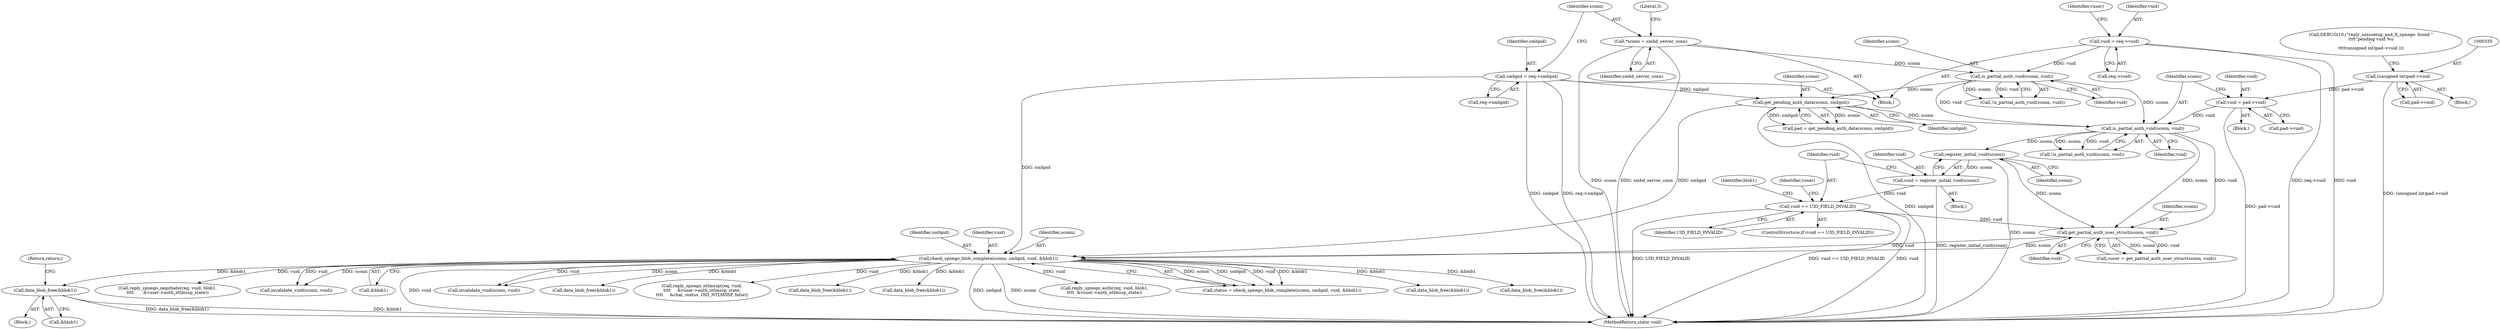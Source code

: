 digraph "0_samba_9280051bfba337458722fb157f3082f93cbd9f2b@API" {
"1000426" [label="(Call,data_blob_free(&blob1))"];
"1000380" [label="(Call,check_spnego_blob_complete(sconn, smbpid, vuid, &blob1))"];
"1000369" [label="(Call,get_partial_auth_user_struct(sconn, vuid))"];
"1000352" [label="(Call,register_initial_vuid(sconn))"];
"1000346" [label="(Call,is_partial_auth_vuid(sconn, vuid))"];
"1000317" [label="(Call,is_partial_auth_vuid(sconn, vuid))"];
"1000161" [label="(Call,*sconn = smbd_server_conn)"];
"1000141" [label="(Call,vuid = req->vuid)"];
"1000324" [label="(Call,get_pending_auth_data(sconn, smbpid))"];
"1000155" [label="(Call,smbpid = req->smbpid)"];
"1000339" [label="(Call,vuid = pad->vuid)"];
"1000334" [label="(Call,(unsigned int)pad->vuid)"];
"1000355" [label="(Call,vuid == UID_FIELD_INVALID)"];
"1000350" [label="(Call,vuid = register_initial_vuid(sconn))"];
"1000361" [label="(Identifier,blob1)"];
"1000143" [label="(Call,req->vuid)"];
"1000400" [label="(Call,data_blob_free(&blob1))"];
"1000161" [label="(Call,*sconn = smbd_server_conn)"];
"1000330" [label="(Call,DEBUG(10,(\"reply_sesssetup_and_X_spnego: found \"\n\t\t\t\t\"pending vuid %u\n\",\n\t\t\t\t(unsigned int)pad->vuid )))"];
"1000532" [label="(MethodReturn,static void)"];
"1000336" [label="(Call,pad->vuid)"];
"1000440" [label="(Call,reply_spnego_auth(req, vuid, blob1,\n\t\t\t\t  &vuser->auth_ntlmssp_state))"];
"1000378" [label="(Call,status = check_spnego_blob_complete(sconn, smbpid, vuid, &blob1))"];
"1000156" [label="(Identifier,smbpid)"];
"1000348" [label="(Identifier,vuid)"];
"1000329" [label="(Block,)"];
"1000141" [label="(Call,vuid = req->vuid)"];
"1000324" [label="(Call,get_pending_auth_data(sconn, smbpid))"];
"1000367" [label="(Call,vuser = get_partial_auth_user_struct(sconn, vuid))"];
"1000525" [label="(Call,data_blob_free(&blob1))"];
"1000368" [label="(Identifier,vuser)"];
"1000383" [label="(Identifier,vuid)"];
"1000155" [label="(Call,smbpid = req->smbpid)"];
"1000380" [label="(Call,check_spnego_blob_complete(sconn, smbpid, vuid, &blob1))"];
"1000381" [label="(Identifier,sconn)"];
"1000354" [label="(ControlStructure,if (vuid == UID_FIELD_INVALID))"];
"1000429" [label="(Return,return;)"];
"1000503" [label="(Call,data_blob_free(&blob1))"];
"1000142" [label="(Identifier,vuid)"];
"1000357" [label="(Identifier,UID_FIELD_INVALID)"];
"1000162" [label="(Identifier,sconn)"];
"1000417" [label="(Block,)"];
"1000418" [label="(Call,reply_spnego_negotiate(req, vuid, blob1,\n\t\t\t\t       &vuser->auth_ntlmssp_state))"];
"1000369" [label="(Call,get_partial_auth_user_struct(sconn, vuid))"];
"1000157" [label="(Call,req->smbpid)"];
"1000397" [label="(Call,invalidate_vuid(sconn, vuid))"];
"1000341" [label="(Call,pad->vuid)"];
"1000345" [label="(Call,!is_partial_auth_vuid(sconn, vuid))"];
"1000117" [label="(Block,)"];
"1000318" [label="(Identifier,sconn)"];
"1000370" [label="(Identifier,sconn)"];
"1000382" [label="(Identifier,smbpid)"];
"1000384" [label="(Call,&blob1)"];
"1000351" [label="(Identifier,vuid)"];
"1000356" [label="(Identifier,vuid)"];
"1000332" [label="(Block,)"];
"1000352" [label="(Call,register_initial_vuid(sconn))"];
"1000326" [label="(Identifier,smbpid)"];
"1000483" [label="(Call,invalidate_vuid(sconn, vuid))"];
"1000371" [label="(Identifier,vuid)"];
"1000346" [label="(Call,is_partial_auth_vuid(sconn, vuid))"];
"1000319" [label="(Identifier,vuid)"];
"1000148" [label="(Identifier,vuser)"];
"1000349" [label="(Block,)"];
"1000163" [label="(Identifier,smbd_server_conn)"];
"1000350" [label="(Call,vuid = register_initial_vuid(sconn))"];
"1000340" [label="(Identifier,vuid)"];
"1000325" [label="(Identifier,sconn)"];
"1000317" [label="(Call,is_partial_auth_vuid(sconn, vuid))"];
"1000448" [label="(Call,data_blob_free(&blob1))"];
"1000355" [label="(Call,vuid == UID_FIELD_INVALID)"];
"1000334" [label="(Call,(unsigned int)pad->vuid)"];
"1000426" [label="(Call,data_blob_free(&blob1))"];
"1000427" [label="(Call,&blob1)"];
"1000506" [label="(Call,reply_spnego_ntlmssp(req, vuid,\n\t\t\t\t     &vuser->auth_ntlmssp_state,\n\t\t\t\t     &chal, status, OID_NTLMSSP, false))"];
"1000486" [label="(Call,data_blob_free(&blob1))"];
"1000353" [label="(Identifier,sconn)"];
"1000316" [label="(Call,!is_partial_auth_vuid(sconn, vuid))"];
"1000322" [label="(Call,pad = get_pending_auth_data(sconn, smbpid))"];
"1000339" [label="(Call,vuid = pad->vuid)"];
"1000165" [label="(Literal,3)"];
"1000347" [label="(Identifier,sconn)"];
"1000426" -> "1000417"  [label="AST: "];
"1000426" -> "1000427"  [label="CFG: "];
"1000427" -> "1000426"  [label="AST: "];
"1000429" -> "1000426"  [label="CFG: "];
"1000426" -> "1000532"  [label="DDG: &blob1"];
"1000426" -> "1000532"  [label="DDG: data_blob_free(&blob1)"];
"1000380" -> "1000426"  [label="DDG: &blob1"];
"1000380" -> "1000378"  [label="AST: "];
"1000380" -> "1000384"  [label="CFG: "];
"1000381" -> "1000380"  [label="AST: "];
"1000382" -> "1000380"  [label="AST: "];
"1000383" -> "1000380"  [label="AST: "];
"1000384" -> "1000380"  [label="AST: "];
"1000378" -> "1000380"  [label="CFG: "];
"1000380" -> "1000532"  [label="DDG: vuid"];
"1000380" -> "1000532"  [label="DDG: smbpid"];
"1000380" -> "1000532"  [label="DDG: sconn"];
"1000380" -> "1000378"  [label="DDG: sconn"];
"1000380" -> "1000378"  [label="DDG: smbpid"];
"1000380" -> "1000378"  [label="DDG: vuid"];
"1000380" -> "1000378"  [label="DDG: &blob1"];
"1000369" -> "1000380"  [label="DDG: sconn"];
"1000369" -> "1000380"  [label="DDG: vuid"];
"1000324" -> "1000380"  [label="DDG: smbpid"];
"1000155" -> "1000380"  [label="DDG: smbpid"];
"1000380" -> "1000397"  [label="DDG: sconn"];
"1000380" -> "1000397"  [label="DDG: vuid"];
"1000380" -> "1000400"  [label="DDG: &blob1"];
"1000380" -> "1000418"  [label="DDG: vuid"];
"1000380" -> "1000440"  [label="DDG: vuid"];
"1000380" -> "1000448"  [label="DDG: &blob1"];
"1000380" -> "1000483"  [label="DDG: sconn"];
"1000380" -> "1000483"  [label="DDG: vuid"];
"1000380" -> "1000486"  [label="DDG: &blob1"];
"1000380" -> "1000503"  [label="DDG: &blob1"];
"1000380" -> "1000506"  [label="DDG: vuid"];
"1000380" -> "1000525"  [label="DDG: &blob1"];
"1000369" -> "1000367"  [label="AST: "];
"1000369" -> "1000371"  [label="CFG: "];
"1000370" -> "1000369"  [label="AST: "];
"1000371" -> "1000369"  [label="AST: "];
"1000367" -> "1000369"  [label="CFG: "];
"1000369" -> "1000367"  [label="DDG: sconn"];
"1000369" -> "1000367"  [label="DDG: vuid"];
"1000352" -> "1000369"  [label="DDG: sconn"];
"1000346" -> "1000369"  [label="DDG: sconn"];
"1000346" -> "1000369"  [label="DDG: vuid"];
"1000355" -> "1000369"  [label="DDG: vuid"];
"1000352" -> "1000350"  [label="AST: "];
"1000352" -> "1000353"  [label="CFG: "];
"1000353" -> "1000352"  [label="AST: "];
"1000350" -> "1000352"  [label="CFG: "];
"1000352" -> "1000532"  [label="DDG: sconn"];
"1000352" -> "1000350"  [label="DDG: sconn"];
"1000346" -> "1000352"  [label="DDG: sconn"];
"1000346" -> "1000345"  [label="AST: "];
"1000346" -> "1000348"  [label="CFG: "];
"1000347" -> "1000346"  [label="AST: "];
"1000348" -> "1000346"  [label="AST: "];
"1000345" -> "1000346"  [label="CFG: "];
"1000346" -> "1000345"  [label="DDG: sconn"];
"1000346" -> "1000345"  [label="DDG: vuid"];
"1000317" -> "1000346"  [label="DDG: sconn"];
"1000317" -> "1000346"  [label="DDG: vuid"];
"1000324" -> "1000346"  [label="DDG: sconn"];
"1000339" -> "1000346"  [label="DDG: vuid"];
"1000317" -> "1000316"  [label="AST: "];
"1000317" -> "1000319"  [label="CFG: "];
"1000318" -> "1000317"  [label="AST: "];
"1000319" -> "1000317"  [label="AST: "];
"1000316" -> "1000317"  [label="CFG: "];
"1000317" -> "1000316"  [label="DDG: sconn"];
"1000317" -> "1000316"  [label="DDG: vuid"];
"1000161" -> "1000317"  [label="DDG: sconn"];
"1000141" -> "1000317"  [label="DDG: vuid"];
"1000317" -> "1000324"  [label="DDG: sconn"];
"1000161" -> "1000117"  [label="AST: "];
"1000161" -> "1000163"  [label="CFG: "];
"1000162" -> "1000161"  [label="AST: "];
"1000163" -> "1000161"  [label="AST: "];
"1000165" -> "1000161"  [label="CFG: "];
"1000161" -> "1000532"  [label="DDG: smbd_server_conn"];
"1000161" -> "1000532"  [label="DDG: sconn"];
"1000141" -> "1000117"  [label="AST: "];
"1000141" -> "1000143"  [label="CFG: "];
"1000142" -> "1000141"  [label="AST: "];
"1000143" -> "1000141"  [label="AST: "];
"1000148" -> "1000141"  [label="CFG: "];
"1000141" -> "1000532"  [label="DDG: vuid"];
"1000141" -> "1000532"  [label="DDG: req->vuid"];
"1000324" -> "1000322"  [label="AST: "];
"1000324" -> "1000326"  [label="CFG: "];
"1000325" -> "1000324"  [label="AST: "];
"1000326" -> "1000324"  [label="AST: "];
"1000322" -> "1000324"  [label="CFG: "];
"1000324" -> "1000532"  [label="DDG: smbpid"];
"1000324" -> "1000322"  [label="DDG: sconn"];
"1000324" -> "1000322"  [label="DDG: smbpid"];
"1000155" -> "1000324"  [label="DDG: smbpid"];
"1000155" -> "1000117"  [label="AST: "];
"1000155" -> "1000157"  [label="CFG: "];
"1000156" -> "1000155"  [label="AST: "];
"1000157" -> "1000155"  [label="AST: "];
"1000162" -> "1000155"  [label="CFG: "];
"1000155" -> "1000532"  [label="DDG: req->smbpid"];
"1000155" -> "1000532"  [label="DDG: smbpid"];
"1000339" -> "1000329"  [label="AST: "];
"1000339" -> "1000341"  [label="CFG: "];
"1000340" -> "1000339"  [label="AST: "];
"1000341" -> "1000339"  [label="AST: "];
"1000347" -> "1000339"  [label="CFG: "];
"1000339" -> "1000532"  [label="DDG: pad->vuid"];
"1000334" -> "1000339"  [label="DDG: pad->vuid"];
"1000334" -> "1000332"  [label="AST: "];
"1000334" -> "1000336"  [label="CFG: "];
"1000335" -> "1000334"  [label="AST: "];
"1000336" -> "1000334"  [label="AST: "];
"1000330" -> "1000334"  [label="CFG: "];
"1000334" -> "1000532"  [label="DDG: (unsigned int)pad->vuid"];
"1000355" -> "1000354"  [label="AST: "];
"1000355" -> "1000357"  [label="CFG: "];
"1000356" -> "1000355"  [label="AST: "];
"1000357" -> "1000355"  [label="AST: "];
"1000361" -> "1000355"  [label="CFG: "];
"1000368" -> "1000355"  [label="CFG: "];
"1000355" -> "1000532"  [label="DDG: vuid"];
"1000355" -> "1000532"  [label="DDG: UID_FIELD_INVALID"];
"1000355" -> "1000532"  [label="DDG: vuid == UID_FIELD_INVALID"];
"1000350" -> "1000355"  [label="DDG: vuid"];
"1000350" -> "1000349"  [label="AST: "];
"1000351" -> "1000350"  [label="AST: "];
"1000356" -> "1000350"  [label="CFG: "];
"1000350" -> "1000532"  [label="DDG: register_initial_vuid(sconn)"];
}
